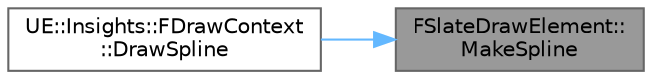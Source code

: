 digraph "FSlateDrawElement::MakeSpline"
{
 // INTERACTIVE_SVG=YES
 // LATEX_PDF_SIZE
  bgcolor="transparent";
  edge [fontname=Helvetica,fontsize=10,labelfontname=Helvetica,labelfontsize=10];
  node [fontname=Helvetica,fontsize=10,shape=box,height=0.2,width=0.4];
  rankdir="RL";
  Node1 [id="Node000001",label="FSlateDrawElement::\lMakeSpline",height=0.2,width=0.4,color="gray40", fillcolor="grey60", style="filled", fontcolor="black",tooltip="Creates a Hermite Spline element."];
  Node1 -> Node2 [id="edge1_Node000001_Node000002",dir="back",color="steelblue1",style="solid",tooltip=" "];
  Node2 [id="Node000002",label="UE::Insights::FDrawContext\l::DrawSpline",height=0.2,width=0.4,color="grey40", fillcolor="white", style="filled",URL="$de/dc1/classUE_1_1Insights_1_1FDrawContext.html#a7b45fca74434aad27cbe2ba0765cbce9",tooltip=" "];
}
